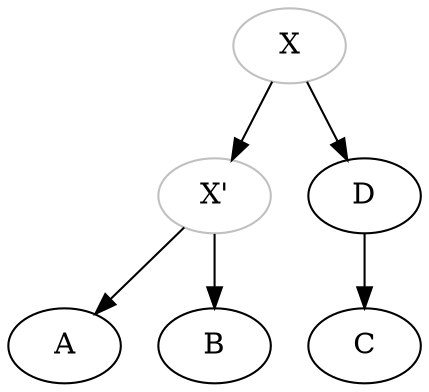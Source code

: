 digraph {
    X[color="grey"];
    Xprime[color="grey"];

    X -> D;
    X -> Xprime ;
    Xprime [label="X'"]
    Xprime -> A
    Xprime -> B
    D -> C

} 
